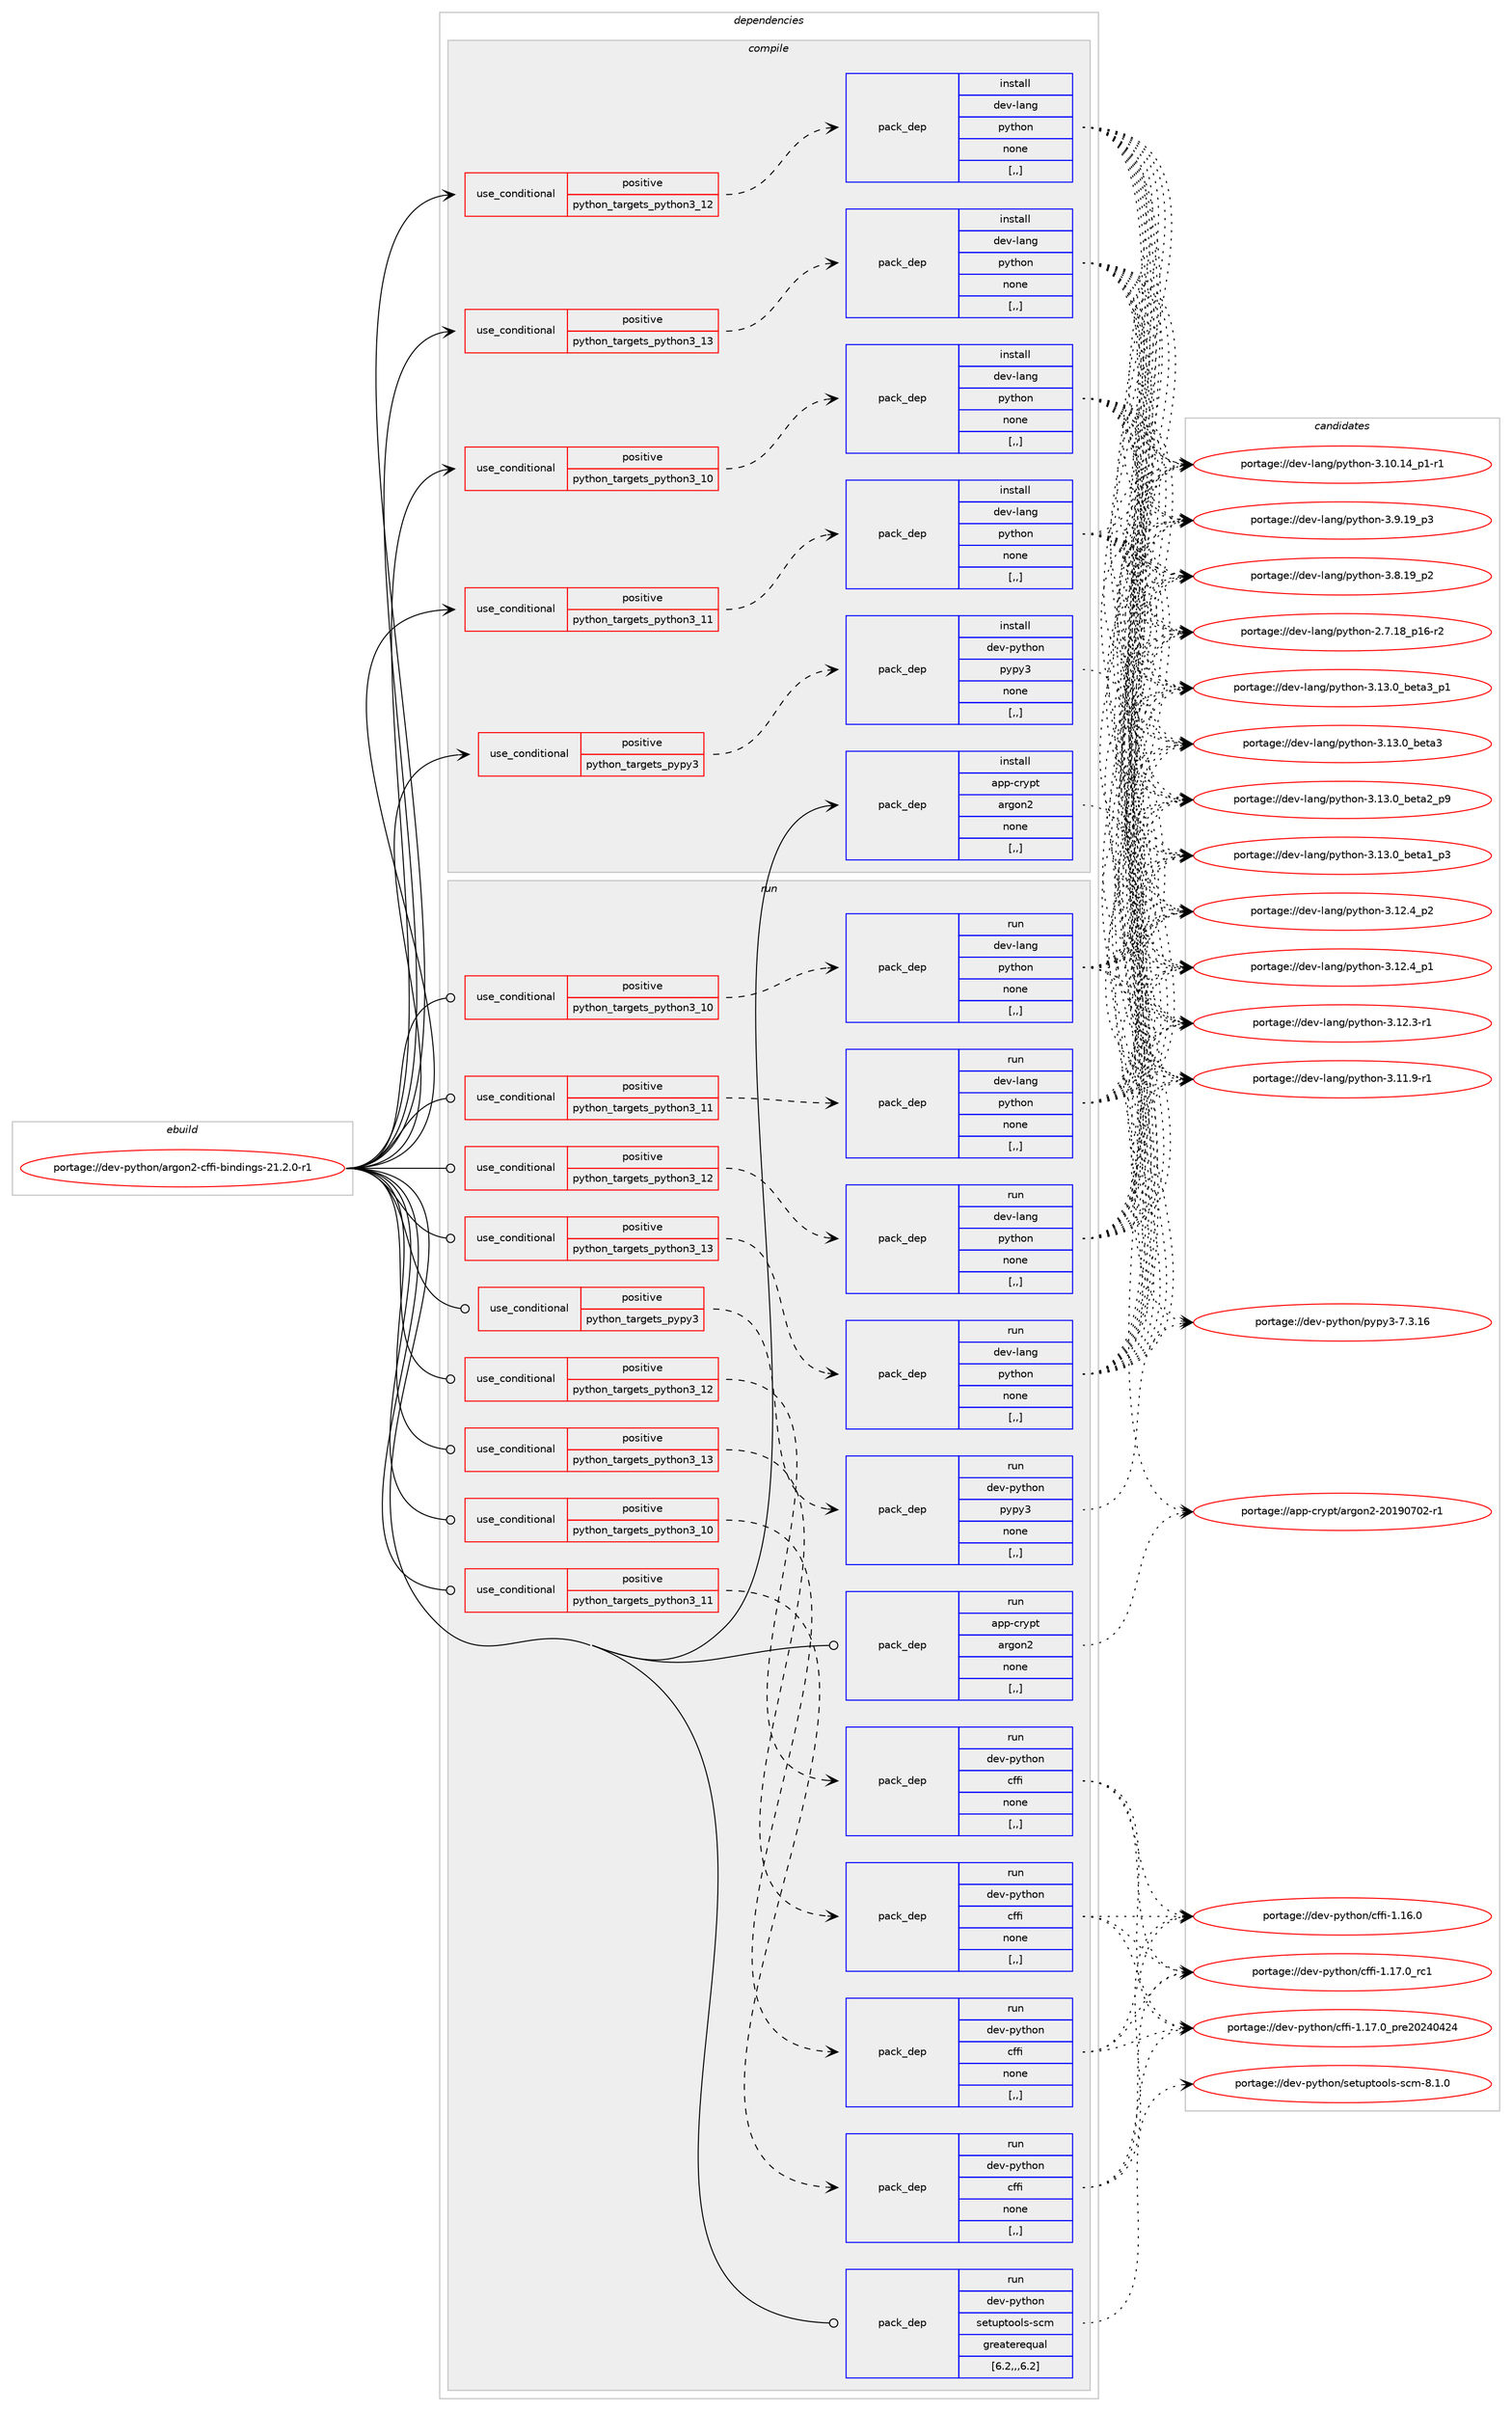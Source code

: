 digraph prolog {

# *************
# Graph options
# *************

newrank=true;
concentrate=true;
compound=true;
graph [rankdir=LR,fontname=Helvetica,fontsize=10,ranksep=1.5];#, ranksep=2.5, nodesep=0.2];
edge  [arrowhead=vee];
node  [fontname=Helvetica,fontsize=10];

# **********
# The ebuild
# **********

subgraph cluster_leftcol {
color=gray;
label=<<i>ebuild</i>>;
id [label="portage://dev-python/argon2-cffi-bindings-21.2.0-r1", color=red, width=4, href="../dev-python/argon2-cffi-bindings-21.2.0-r1.svg"];
}

# ****************
# The dependencies
# ****************

subgraph cluster_midcol {
color=gray;
label=<<i>dependencies</i>>;
subgraph cluster_compile {
fillcolor="#eeeeee";
style=filled;
label=<<i>compile</i>>;
subgraph cond30918 {
dependency141752 [label=<<TABLE BORDER="0" CELLBORDER="1" CELLSPACING="0" CELLPADDING="4"><TR><TD ROWSPAN="3" CELLPADDING="10">use_conditional</TD></TR><TR><TD>positive</TD></TR><TR><TD>python_targets_pypy3</TD></TR></TABLE>>, shape=none, color=red];
subgraph pack109591 {
dependency141753 [label=<<TABLE BORDER="0" CELLBORDER="1" CELLSPACING="0" CELLPADDING="4" WIDTH="220"><TR><TD ROWSPAN="6" CELLPADDING="30">pack_dep</TD></TR><TR><TD WIDTH="110">install</TD></TR><TR><TD>dev-python</TD></TR><TR><TD>pypy3</TD></TR><TR><TD>none</TD></TR><TR><TD>[,,]</TD></TR></TABLE>>, shape=none, color=blue];
}
dependency141752:e -> dependency141753:w [weight=20,style="dashed",arrowhead="vee"];
}
id:e -> dependency141752:w [weight=20,style="solid",arrowhead="vee"];
subgraph cond30919 {
dependency141754 [label=<<TABLE BORDER="0" CELLBORDER="1" CELLSPACING="0" CELLPADDING="4"><TR><TD ROWSPAN="3" CELLPADDING="10">use_conditional</TD></TR><TR><TD>positive</TD></TR><TR><TD>python_targets_python3_10</TD></TR></TABLE>>, shape=none, color=red];
subgraph pack109592 {
dependency141755 [label=<<TABLE BORDER="0" CELLBORDER="1" CELLSPACING="0" CELLPADDING="4" WIDTH="220"><TR><TD ROWSPAN="6" CELLPADDING="30">pack_dep</TD></TR><TR><TD WIDTH="110">install</TD></TR><TR><TD>dev-lang</TD></TR><TR><TD>python</TD></TR><TR><TD>none</TD></TR><TR><TD>[,,]</TD></TR></TABLE>>, shape=none, color=blue];
}
dependency141754:e -> dependency141755:w [weight=20,style="dashed",arrowhead="vee"];
}
id:e -> dependency141754:w [weight=20,style="solid",arrowhead="vee"];
subgraph cond30920 {
dependency141756 [label=<<TABLE BORDER="0" CELLBORDER="1" CELLSPACING="0" CELLPADDING="4"><TR><TD ROWSPAN="3" CELLPADDING="10">use_conditional</TD></TR><TR><TD>positive</TD></TR><TR><TD>python_targets_python3_11</TD></TR></TABLE>>, shape=none, color=red];
subgraph pack109593 {
dependency141757 [label=<<TABLE BORDER="0" CELLBORDER="1" CELLSPACING="0" CELLPADDING="4" WIDTH="220"><TR><TD ROWSPAN="6" CELLPADDING="30">pack_dep</TD></TR><TR><TD WIDTH="110">install</TD></TR><TR><TD>dev-lang</TD></TR><TR><TD>python</TD></TR><TR><TD>none</TD></TR><TR><TD>[,,]</TD></TR></TABLE>>, shape=none, color=blue];
}
dependency141756:e -> dependency141757:w [weight=20,style="dashed",arrowhead="vee"];
}
id:e -> dependency141756:w [weight=20,style="solid",arrowhead="vee"];
subgraph cond30921 {
dependency141758 [label=<<TABLE BORDER="0" CELLBORDER="1" CELLSPACING="0" CELLPADDING="4"><TR><TD ROWSPAN="3" CELLPADDING="10">use_conditional</TD></TR><TR><TD>positive</TD></TR><TR><TD>python_targets_python3_12</TD></TR></TABLE>>, shape=none, color=red];
subgraph pack109594 {
dependency141759 [label=<<TABLE BORDER="0" CELLBORDER="1" CELLSPACING="0" CELLPADDING="4" WIDTH="220"><TR><TD ROWSPAN="6" CELLPADDING="30">pack_dep</TD></TR><TR><TD WIDTH="110">install</TD></TR><TR><TD>dev-lang</TD></TR><TR><TD>python</TD></TR><TR><TD>none</TD></TR><TR><TD>[,,]</TD></TR></TABLE>>, shape=none, color=blue];
}
dependency141758:e -> dependency141759:w [weight=20,style="dashed",arrowhead="vee"];
}
id:e -> dependency141758:w [weight=20,style="solid",arrowhead="vee"];
subgraph cond30922 {
dependency141760 [label=<<TABLE BORDER="0" CELLBORDER="1" CELLSPACING="0" CELLPADDING="4"><TR><TD ROWSPAN="3" CELLPADDING="10">use_conditional</TD></TR><TR><TD>positive</TD></TR><TR><TD>python_targets_python3_13</TD></TR></TABLE>>, shape=none, color=red];
subgraph pack109595 {
dependency141761 [label=<<TABLE BORDER="0" CELLBORDER="1" CELLSPACING="0" CELLPADDING="4" WIDTH="220"><TR><TD ROWSPAN="6" CELLPADDING="30">pack_dep</TD></TR><TR><TD WIDTH="110">install</TD></TR><TR><TD>dev-lang</TD></TR><TR><TD>python</TD></TR><TR><TD>none</TD></TR><TR><TD>[,,]</TD></TR></TABLE>>, shape=none, color=blue];
}
dependency141760:e -> dependency141761:w [weight=20,style="dashed",arrowhead="vee"];
}
id:e -> dependency141760:w [weight=20,style="solid",arrowhead="vee"];
subgraph pack109596 {
dependency141762 [label=<<TABLE BORDER="0" CELLBORDER="1" CELLSPACING="0" CELLPADDING="4" WIDTH="220"><TR><TD ROWSPAN="6" CELLPADDING="30">pack_dep</TD></TR><TR><TD WIDTH="110">install</TD></TR><TR><TD>app-crypt</TD></TR><TR><TD>argon2</TD></TR><TR><TD>none</TD></TR><TR><TD>[,,]</TD></TR></TABLE>>, shape=none, color=blue];
}
id:e -> dependency141762:w [weight=20,style="solid",arrowhead="vee"];
}
subgraph cluster_compileandrun {
fillcolor="#eeeeee";
style=filled;
label=<<i>compile and run</i>>;
}
subgraph cluster_run {
fillcolor="#eeeeee";
style=filled;
label=<<i>run</i>>;
subgraph cond30923 {
dependency141763 [label=<<TABLE BORDER="0" CELLBORDER="1" CELLSPACING="0" CELLPADDING="4"><TR><TD ROWSPAN="3" CELLPADDING="10">use_conditional</TD></TR><TR><TD>positive</TD></TR><TR><TD>python_targets_pypy3</TD></TR></TABLE>>, shape=none, color=red];
subgraph pack109597 {
dependency141764 [label=<<TABLE BORDER="0" CELLBORDER="1" CELLSPACING="0" CELLPADDING="4" WIDTH="220"><TR><TD ROWSPAN="6" CELLPADDING="30">pack_dep</TD></TR><TR><TD WIDTH="110">run</TD></TR><TR><TD>dev-python</TD></TR><TR><TD>pypy3</TD></TR><TR><TD>none</TD></TR><TR><TD>[,,]</TD></TR></TABLE>>, shape=none, color=blue];
}
dependency141763:e -> dependency141764:w [weight=20,style="dashed",arrowhead="vee"];
}
id:e -> dependency141763:w [weight=20,style="solid",arrowhead="odot"];
subgraph cond30924 {
dependency141765 [label=<<TABLE BORDER="0" CELLBORDER="1" CELLSPACING="0" CELLPADDING="4"><TR><TD ROWSPAN="3" CELLPADDING="10">use_conditional</TD></TR><TR><TD>positive</TD></TR><TR><TD>python_targets_python3_10</TD></TR></TABLE>>, shape=none, color=red];
subgraph pack109598 {
dependency141766 [label=<<TABLE BORDER="0" CELLBORDER="1" CELLSPACING="0" CELLPADDING="4" WIDTH="220"><TR><TD ROWSPAN="6" CELLPADDING="30">pack_dep</TD></TR><TR><TD WIDTH="110">run</TD></TR><TR><TD>dev-lang</TD></TR><TR><TD>python</TD></TR><TR><TD>none</TD></TR><TR><TD>[,,]</TD></TR></TABLE>>, shape=none, color=blue];
}
dependency141765:e -> dependency141766:w [weight=20,style="dashed",arrowhead="vee"];
}
id:e -> dependency141765:w [weight=20,style="solid",arrowhead="odot"];
subgraph cond30925 {
dependency141767 [label=<<TABLE BORDER="0" CELLBORDER="1" CELLSPACING="0" CELLPADDING="4"><TR><TD ROWSPAN="3" CELLPADDING="10">use_conditional</TD></TR><TR><TD>positive</TD></TR><TR><TD>python_targets_python3_10</TD></TR></TABLE>>, shape=none, color=red];
subgraph pack109599 {
dependency141768 [label=<<TABLE BORDER="0" CELLBORDER="1" CELLSPACING="0" CELLPADDING="4" WIDTH="220"><TR><TD ROWSPAN="6" CELLPADDING="30">pack_dep</TD></TR><TR><TD WIDTH="110">run</TD></TR><TR><TD>dev-python</TD></TR><TR><TD>cffi</TD></TR><TR><TD>none</TD></TR><TR><TD>[,,]</TD></TR></TABLE>>, shape=none, color=blue];
}
dependency141767:e -> dependency141768:w [weight=20,style="dashed",arrowhead="vee"];
}
id:e -> dependency141767:w [weight=20,style="solid",arrowhead="odot"];
subgraph cond30926 {
dependency141769 [label=<<TABLE BORDER="0" CELLBORDER="1" CELLSPACING="0" CELLPADDING="4"><TR><TD ROWSPAN="3" CELLPADDING="10">use_conditional</TD></TR><TR><TD>positive</TD></TR><TR><TD>python_targets_python3_11</TD></TR></TABLE>>, shape=none, color=red];
subgraph pack109600 {
dependency141770 [label=<<TABLE BORDER="0" CELLBORDER="1" CELLSPACING="0" CELLPADDING="4" WIDTH="220"><TR><TD ROWSPAN="6" CELLPADDING="30">pack_dep</TD></TR><TR><TD WIDTH="110">run</TD></TR><TR><TD>dev-lang</TD></TR><TR><TD>python</TD></TR><TR><TD>none</TD></TR><TR><TD>[,,]</TD></TR></TABLE>>, shape=none, color=blue];
}
dependency141769:e -> dependency141770:w [weight=20,style="dashed",arrowhead="vee"];
}
id:e -> dependency141769:w [weight=20,style="solid",arrowhead="odot"];
subgraph cond30927 {
dependency141771 [label=<<TABLE BORDER="0" CELLBORDER="1" CELLSPACING="0" CELLPADDING="4"><TR><TD ROWSPAN="3" CELLPADDING="10">use_conditional</TD></TR><TR><TD>positive</TD></TR><TR><TD>python_targets_python3_11</TD></TR></TABLE>>, shape=none, color=red];
subgraph pack109601 {
dependency141772 [label=<<TABLE BORDER="0" CELLBORDER="1" CELLSPACING="0" CELLPADDING="4" WIDTH="220"><TR><TD ROWSPAN="6" CELLPADDING="30">pack_dep</TD></TR><TR><TD WIDTH="110">run</TD></TR><TR><TD>dev-python</TD></TR><TR><TD>cffi</TD></TR><TR><TD>none</TD></TR><TR><TD>[,,]</TD></TR></TABLE>>, shape=none, color=blue];
}
dependency141771:e -> dependency141772:w [weight=20,style="dashed",arrowhead="vee"];
}
id:e -> dependency141771:w [weight=20,style="solid",arrowhead="odot"];
subgraph cond30928 {
dependency141773 [label=<<TABLE BORDER="0" CELLBORDER="1" CELLSPACING="0" CELLPADDING="4"><TR><TD ROWSPAN="3" CELLPADDING="10">use_conditional</TD></TR><TR><TD>positive</TD></TR><TR><TD>python_targets_python3_12</TD></TR></TABLE>>, shape=none, color=red];
subgraph pack109602 {
dependency141774 [label=<<TABLE BORDER="0" CELLBORDER="1" CELLSPACING="0" CELLPADDING="4" WIDTH="220"><TR><TD ROWSPAN="6" CELLPADDING="30">pack_dep</TD></TR><TR><TD WIDTH="110">run</TD></TR><TR><TD>dev-lang</TD></TR><TR><TD>python</TD></TR><TR><TD>none</TD></TR><TR><TD>[,,]</TD></TR></TABLE>>, shape=none, color=blue];
}
dependency141773:e -> dependency141774:w [weight=20,style="dashed",arrowhead="vee"];
}
id:e -> dependency141773:w [weight=20,style="solid",arrowhead="odot"];
subgraph cond30929 {
dependency141775 [label=<<TABLE BORDER="0" CELLBORDER="1" CELLSPACING="0" CELLPADDING="4"><TR><TD ROWSPAN="3" CELLPADDING="10">use_conditional</TD></TR><TR><TD>positive</TD></TR><TR><TD>python_targets_python3_12</TD></TR></TABLE>>, shape=none, color=red];
subgraph pack109603 {
dependency141776 [label=<<TABLE BORDER="0" CELLBORDER="1" CELLSPACING="0" CELLPADDING="4" WIDTH="220"><TR><TD ROWSPAN="6" CELLPADDING="30">pack_dep</TD></TR><TR><TD WIDTH="110">run</TD></TR><TR><TD>dev-python</TD></TR><TR><TD>cffi</TD></TR><TR><TD>none</TD></TR><TR><TD>[,,]</TD></TR></TABLE>>, shape=none, color=blue];
}
dependency141775:e -> dependency141776:w [weight=20,style="dashed",arrowhead="vee"];
}
id:e -> dependency141775:w [weight=20,style="solid",arrowhead="odot"];
subgraph cond30930 {
dependency141777 [label=<<TABLE BORDER="0" CELLBORDER="1" CELLSPACING="0" CELLPADDING="4"><TR><TD ROWSPAN="3" CELLPADDING="10">use_conditional</TD></TR><TR><TD>positive</TD></TR><TR><TD>python_targets_python3_13</TD></TR></TABLE>>, shape=none, color=red];
subgraph pack109604 {
dependency141778 [label=<<TABLE BORDER="0" CELLBORDER="1" CELLSPACING="0" CELLPADDING="4" WIDTH="220"><TR><TD ROWSPAN="6" CELLPADDING="30">pack_dep</TD></TR><TR><TD WIDTH="110">run</TD></TR><TR><TD>dev-lang</TD></TR><TR><TD>python</TD></TR><TR><TD>none</TD></TR><TR><TD>[,,]</TD></TR></TABLE>>, shape=none, color=blue];
}
dependency141777:e -> dependency141778:w [weight=20,style="dashed",arrowhead="vee"];
}
id:e -> dependency141777:w [weight=20,style="solid",arrowhead="odot"];
subgraph cond30931 {
dependency141779 [label=<<TABLE BORDER="0" CELLBORDER="1" CELLSPACING="0" CELLPADDING="4"><TR><TD ROWSPAN="3" CELLPADDING="10">use_conditional</TD></TR><TR><TD>positive</TD></TR><TR><TD>python_targets_python3_13</TD></TR></TABLE>>, shape=none, color=red];
subgraph pack109605 {
dependency141780 [label=<<TABLE BORDER="0" CELLBORDER="1" CELLSPACING="0" CELLPADDING="4" WIDTH="220"><TR><TD ROWSPAN="6" CELLPADDING="30">pack_dep</TD></TR><TR><TD WIDTH="110">run</TD></TR><TR><TD>dev-python</TD></TR><TR><TD>cffi</TD></TR><TR><TD>none</TD></TR><TR><TD>[,,]</TD></TR></TABLE>>, shape=none, color=blue];
}
dependency141779:e -> dependency141780:w [weight=20,style="dashed",arrowhead="vee"];
}
id:e -> dependency141779:w [weight=20,style="solid",arrowhead="odot"];
subgraph pack109606 {
dependency141781 [label=<<TABLE BORDER="0" CELLBORDER="1" CELLSPACING="0" CELLPADDING="4" WIDTH="220"><TR><TD ROWSPAN="6" CELLPADDING="30">pack_dep</TD></TR><TR><TD WIDTH="110">run</TD></TR><TR><TD>app-crypt</TD></TR><TR><TD>argon2</TD></TR><TR><TD>none</TD></TR><TR><TD>[,,]</TD></TR></TABLE>>, shape=none, color=blue];
}
id:e -> dependency141781:w [weight=20,style="solid",arrowhead="odot"];
subgraph pack109607 {
dependency141782 [label=<<TABLE BORDER="0" CELLBORDER="1" CELLSPACING="0" CELLPADDING="4" WIDTH="220"><TR><TD ROWSPAN="6" CELLPADDING="30">pack_dep</TD></TR><TR><TD WIDTH="110">run</TD></TR><TR><TD>dev-python</TD></TR><TR><TD>setuptools-scm</TD></TR><TR><TD>greaterequal</TD></TR><TR><TD>[6.2,,,6.2]</TD></TR></TABLE>>, shape=none, color=blue];
}
id:e -> dependency141782:w [weight=20,style="solid",arrowhead="odot"];
}
}

# **************
# The candidates
# **************

subgraph cluster_choices {
rank=same;
color=gray;
label=<<i>candidates</i>>;

subgraph choice109591 {
color=black;
nodesep=1;
choice10010111845112121116104111110471121211121215145554651464954 [label="portage://dev-python/pypy3-7.3.16", color=red, width=4,href="../dev-python/pypy3-7.3.16.svg"];
dependency141753:e -> choice10010111845112121116104111110471121211121215145554651464954:w [style=dotted,weight="100"];
}
subgraph choice109592 {
color=black;
nodesep=1;
choice10010111845108971101034711212111610411111045514649514648959810111697519511249 [label="portage://dev-lang/python-3.13.0_beta3_p1", color=red, width=4,href="../dev-lang/python-3.13.0_beta3_p1.svg"];
choice1001011184510897110103471121211161041111104551464951464895981011169751 [label="portage://dev-lang/python-3.13.0_beta3", color=red, width=4,href="../dev-lang/python-3.13.0_beta3.svg"];
choice10010111845108971101034711212111610411111045514649514648959810111697509511257 [label="portage://dev-lang/python-3.13.0_beta2_p9", color=red, width=4,href="../dev-lang/python-3.13.0_beta2_p9.svg"];
choice10010111845108971101034711212111610411111045514649514648959810111697499511251 [label="portage://dev-lang/python-3.13.0_beta1_p3", color=red, width=4,href="../dev-lang/python-3.13.0_beta1_p3.svg"];
choice100101118451089711010347112121116104111110455146495046529511250 [label="portage://dev-lang/python-3.12.4_p2", color=red, width=4,href="../dev-lang/python-3.12.4_p2.svg"];
choice100101118451089711010347112121116104111110455146495046529511249 [label="portage://dev-lang/python-3.12.4_p1", color=red, width=4,href="../dev-lang/python-3.12.4_p1.svg"];
choice100101118451089711010347112121116104111110455146495046514511449 [label="portage://dev-lang/python-3.12.3-r1", color=red, width=4,href="../dev-lang/python-3.12.3-r1.svg"];
choice100101118451089711010347112121116104111110455146494946574511449 [label="portage://dev-lang/python-3.11.9-r1", color=red, width=4,href="../dev-lang/python-3.11.9-r1.svg"];
choice100101118451089711010347112121116104111110455146494846495295112494511449 [label="portage://dev-lang/python-3.10.14_p1-r1", color=red, width=4,href="../dev-lang/python-3.10.14_p1-r1.svg"];
choice100101118451089711010347112121116104111110455146574649579511251 [label="portage://dev-lang/python-3.9.19_p3", color=red, width=4,href="../dev-lang/python-3.9.19_p3.svg"];
choice100101118451089711010347112121116104111110455146564649579511250 [label="portage://dev-lang/python-3.8.19_p2", color=red, width=4,href="../dev-lang/python-3.8.19_p2.svg"];
choice100101118451089711010347112121116104111110455046554649569511249544511450 [label="portage://dev-lang/python-2.7.18_p16-r2", color=red, width=4,href="../dev-lang/python-2.7.18_p16-r2.svg"];
dependency141755:e -> choice10010111845108971101034711212111610411111045514649514648959810111697519511249:w [style=dotted,weight="100"];
dependency141755:e -> choice1001011184510897110103471121211161041111104551464951464895981011169751:w [style=dotted,weight="100"];
dependency141755:e -> choice10010111845108971101034711212111610411111045514649514648959810111697509511257:w [style=dotted,weight="100"];
dependency141755:e -> choice10010111845108971101034711212111610411111045514649514648959810111697499511251:w [style=dotted,weight="100"];
dependency141755:e -> choice100101118451089711010347112121116104111110455146495046529511250:w [style=dotted,weight="100"];
dependency141755:e -> choice100101118451089711010347112121116104111110455146495046529511249:w [style=dotted,weight="100"];
dependency141755:e -> choice100101118451089711010347112121116104111110455146495046514511449:w [style=dotted,weight="100"];
dependency141755:e -> choice100101118451089711010347112121116104111110455146494946574511449:w [style=dotted,weight="100"];
dependency141755:e -> choice100101118451089711010347112121116104111110455146494846495295112494511449:w [style=dotted,weight="100"];
dependency141755:e -> choice100101118451089711010347112121116104111110455146574649579511251:w [style=dotted,weight="100"];
dependency141755:e -> choice100101118451089711010347112121116104111110455146564649579511250:w [style=dotted,weight="100"];
dependency141755:e -> choice100101118451089711010347112121116104111110455046554649569511249544511450:w [style=dotted,weight="100"];
}
subgraph choice109593 {
color=black;
nodesep=1;
choice10010111845108971101034711212111610411111045514649514648959810111697519511249 [label="portage://dev-lang/python-3.13.0_beta3_p1", color=red, width=4,href="../dev-lang/python-3.13.0_beta3_p1.svg"];
choice1001011184510897110103471121211161041111104551464951464895981011169751 [label="portage://dev-lang/python-3.13.0_beta3", color=red, width=4,href="../dev-lang/python-3.13.0_beta3.svg"];
choice10010111845108971101034711212111610411111045514649514648959810111697509511257 [label="portage://dev-lang/python-3.13.0_beta2_p9", color=red, width=4,href="../dev-lang/python-3.13.0_beta2_p9.svg"];
choice10010111845108971101034711212111610411111045514649514648959810111697499511251 [label="portage://dev-lang/python-3.13.0_beta1_p3", color=red, width=4,href="../dev-lang/python-3.13.0_beta1_p3.svg"];
choice100101118451089711010347112121116104111110455146495046529511250 [label="portage://dev-lang/python-3.12.4_p2", color=red, width=4,href="../dev-lang/python-3.12.4_p2.svg"];
choice100101118451089711010347112121116104111110455146495046529511249 [label="portage://dev-lang/python-3.12.4_p1", color=red, width=4,href="../dev-lang/python-3.12.4_p1.svg"];
choice100101118451089711010347112121116104111110455146495046514511449 [label="portage://dev-lang/python-3.12.3-r1", color=red, width=4,href="../dev-lang/python-3.12.3-r1.svg"];
choice100101118451089711010347112121116104111110455146494946574511449 [label="portage://dev-lang/python-3.11.9-r1", color=red, width=4,href="../dev-lang/python-3.11.9-r1.svg"];
choice100101118451089711010347112121116104111110455146494846495295112494511449 [label="portage://dev-lang/python-3.10.14_p1-r1", color=red, width=4,href="../dev-lang/python-3.10.14_p1-r1.svg"];
choice100101118451089711010347112121116104111110455146574649579511251 [label="portage://dev-lang/python-3.9.19_p3", color=red, width=4,href="../dev-lang/python-3.9.19_p3.svg"];
choice100101118451089711010347112121116104111110455146564649579511250 [label="portage://dev-lang/python-3.8.19_p2", color=red, width=4,href="../dev-lang/python-3.8.19_p2.svg"];
choice100101118451089711010347112121116104111110455046554649569511249544511450 [label="portage://dev-lang/python-2.7.18_p16-r2", color=red, width=4,href="../dev-lang/python-2.7.18_p16-r2.svg"];
dependency141757:e -> choice10010111845108971101034711212111610411111045514649514648959810111697519511249:w [style=dotted,weight="100"];
dependency141757:e -> choice1001011184510897110103471121211161041111104551464951464895981011169751:w [style=dotted,weight="100"];
dependency141757:e -> choice10010111845108971101034711212111610411111045514649514648959810111697509511257:w [style=dotted,weight="100"];
dependency141757:e -> choice10010111845108971101034711212111610411111045514649514648959810111697499511251:w [style=dotted,weight="100"];
dependency141757:e -> choice100101118451089711010347112121116104111110455146495046529511250:w [style=dotted,weight="100"];
dependency141757:e -> choice100101118451089711010347112121116104111110455146495046529511249:w [style=dotted,weight="100"];
dependency141757:e -> choice100101118451089711010347112121116104111110455146495046514511449:w [style=dotted,weight="100"];
dependency141757:e -> choice100101118451089711010347112121116104111110455146494946574511449:w [style=dotted,weight="100"];
dependency141757:e -> choice100101118451089711010347112121116104111110455146494846495295112494511449:w [style=dotted,weight="100"];
dependency141757:e -> choice100101118451089711010347112121116104111110455146574649579511251:w [style=dotted,weight="100"];
dependency141757:e -> choice100101118451089711010347112121116104111110455146564649579511250:w [style=dotted,weight="100"];
dependency141757:e -> choice100101118451089711010347112121116104111110455046554649569511249544511450:w [style=dotted,weight="100"];
}
subgraph choice109594 {
color=black;
nodesep=1;
choice10010111845108971101034711212111610411111045514649514648959810111697519511249 [label="portage://dev-lang/python-3.13.0_beta3_p1", color=red, width=4,href="../dev-lang/python-3.13.0_beta3_p1.svg"];
choice1001011184510897110103471121211161041111104551464951464895981011169751 [label="portage://dev-lang/python-3.13.0_beta3", color=red, width=4,href="../dev-lang/python-3.13.0_beta3.svg"];
choice10010111845108971101034711212111610411111045514649514648959810111697509511257 [label="portage://dev-lang/python-3.13.0_beta2_p9", color=red, width=4,href="../dev-lang/python-3.13.0_beta2_p9.svg"];
choice10010111845108971101034711212111610411111045514649514648959810111697499511251 [label="portage://dev-lang/python-3.13.0_beta1_p3", color=red, width=4,href="../dev-lang/python-3.13.0_beta1_p3.svg"];
choice100101118451089711010347112121116104111110455146495046529511250 [label="portage://dev-lang/python-3.12.4_p2", color=red, width=4,href="../dev-lang/python-3.12.4_p2.svg"];
choice100101118451089711010347112121116104111110455146495046529511249 [label="portage://dev-lang/python-3.12.4_p1", color=red, width=4,href="../dev-lang/python-3.12.4_p1.svg"];
choice100101118451089711010347112121116104111110455146495046514511449 [label="portage://dev-lang/python-3.12.3-r1", color=red, width=4,href="../dev-lang/python-3.12.3-r1.svg"];
choice100101118451089711010347112121116104111110455146494946574511449 [label="portage://dev-lang/python-3.11.9-r1", color=red, width=4,href="../dev-lang/python-3.11.9-r1.svg"];
choice100101118451089711010347112121116104111110455146494846495295112494511449 [label="portage://dev-lang/python-3.10.14_p1-r1", color=red, width=4,href="../dev-lang/python-3.10.14_p1-r1.svg"];
choice100101118451089711010347112121116104111110455146574649579511251 [label="portage://dev-lang/python-3.9.19_p3", color=red, width=4,href="../dev-lang/python-3.9.19_p3.svg"];
choice100101118451089711010347112121116104111110455146564649579511250 [label="portage://dev-lang/python-3.8.19_p2", color=red, width=4,href="../dev-lang/python-3.8.19_p2.svg"];
choice100101118451089711010347112121116104111110455046554649569511249544511450 [label="portage://dev-lang/python-2.7.18_p16-r2", color=red, width=4,href="../dev-lang/python-2.7.18_p16-r2.svg"];
dependency141759:e -> choice10010111845108971101034711212111610411111045514649514648959810111697519511249:w [style=dotted,weight="100"];
dependency141759:e -> choice1001011184510897110103471121211161041111104551464951464895981011169751:w [style=dotted,weight="100"];
dependency141759:e -> choice10010111845108971101034711212111610411111045514649514648959810111697509511257:w [style=dotted,weight="100"];
dependency141759:e -> choice10010111845108971101034711212111610411111045514649514648959810111697499511251:w [style=dotted,weight="100"];
dependency141759:e -> choice100101118451089711010347112121116104111110455146495046529511250:w [style=dotted,weight="100"];
dependency141759:e -> choice100101118451089711010347112121116104111110455146495046529511249:w [style=dotted,weight="100"];
dependency141759:e -> choice100101118451089711010347112121116104111110455146495046514511449:w [style=dotted,weight="100"];
dependency141759:e -> choice100101118451089711010347112121116104111110455146494946574511449:w [style=dotted,weight="100"];
dependency141759:e -> choice100101118451089711010347112121116104111110455146494846495295112494511449:w [style=dotted,weight="100"];
dependency141759:e -> choice100101118451089711010347112121116104111110455146574649579511251:w [style=dotted,weight="100"];
dependency141759:e -> choice100101118451089711010347112121116104111110455146564649579511250:w [style=dotted,weight="100"];
dependency141759:e -> choice100101118451089711010347112121116104111110455046554649569511249544511450:w [style=dotted,weight="100"];
}
subgraph choice109595 {
color=black;
nodesep=1;
choice10010111845108971101034711212111610411111045514649514648959810111697519511249 [label="portage://dev-lang/python-3.13.0_beta3_p1", color=red, width=4,href="../dev-lang/python-3.13.0_beta3_p1.svg"];
choice1001011184510897110103471121211161041111104551464951464895981011169751 [label="portage://dev-lang/python-3.13.0_beta3", color=red, width=4,href="../dev-lang/python-3.13.0_beta3.svg"];
choice10010111845108971101034711212111610411111045514649514648959810111697509511257 [label="portage://dev-lang/python-3.13.0_beta2_p9", color=red, width=4,href="../dev-lang/python-3.13.0_beta2_p9.svg"];
choice10010111845108971101034711212111610411111045514649514648959810111697499511251 [label="portage://dev-lang/python-3.13.0_beta1_p3", color=red, width=4,href="../dev-lang/python-3.13.0_beta1_p3.svg"];
choice100101118451089711010347112121116104111110455146495046529511250 [label="portage://dev-lang/python-3.12.4_p2", color=red, width=4,href="../dev-lang/python-3.12.4_p2.svg"];
choice100101118451089711010347112121116104111110455146495046529511249 [label="portage://dev-lang/python-3.12.4_p1", color=red, width=4,href="../dev-lang/python-3.12.4_p1.svg"];
choice100101118451089711010347112121116104111110455146495046514511449 [label="portage://dev-lang/python-3.12.3-r1", color=red, width=4,href="../dev-lang/python-3.12.3-r1.svg"];
choice100101118451089711010347112121116104111110455146494946574511449 [label="portage://dev-lang/python-3.11.9-r1", color=red, width=4,href="../dev-lang/python-3.11.9-r1.svg"];
choice100101118451089711010347112121116104111110455146494846495295112494511449 [label="portage://dev-lang/python-3.10.14_p1-r1", color=red, width=4,href="../dev-lang/python-3.10.14_p1-r1.svg"];
choice100101118451089711010347112121116104111110455146574649579511251 [label="portage://dev-lang/python-3.9.19_p3", color=red, width=4,href="../dev-lang/python-3.9.19_p3.svg"];
choice100101118451089711010347112121116104111110455146564649579511250 [label="portage://dev-lang/python-3.8.19_p2", color=red, width=4,href="../dev-lang/python-3.8.19_p2.svg"];
choice100101118451089711010347112121116104111110455046554649569511249544511450 [label="portage://dev-lang/python-2.7.18_p16-r2", color=red, width=4,href="../dev-lang/python-2.7.18_p16-r2.svg"];
dependency141761:e -> choice10010111845108971101034711212111610411111045514649514648959810111697519511249:w [style=dotted,weight="100"];
dependency141761:e -> choice1001011184510897110103471121211161041111104551464951464895981011169751:w [style=dotted,weight="100"];
dependency141761:e -> choice10010111845108971101034711212111610411111045514649514648959810111697509511257:w [style=dotted,weight="100"];
dependency141761:e -> choice10010111845108971101034711212111610411111045514649514648959810111697499511251:w [style=dotted,weight="100"];
dependency141761:e -> choice100101118451089711010347112121116104111110455146495046529511250:w [style=dotted,weight="100"];
dependency141761:e -> choice100101118451089711010347112121116104111110455146495046529511249:w [style=dotted,weight="100"];
dependency141761:e -> choice100101118451089711010347112121116104111110455146495046514511449:w [style=dotted,weight="100"];
dependency141761:e -> choice100101118451089711010347112121116104111110455146494946574511449:w [style=dotted,weight="100"];
dependency141761:e -> choice100101118451089711010347112121116104111110455146494846495295112494511449:w [style=dotted,weight="100"];
dependency141761:e -> choice100101118451089711010347112121116104111110455146574649579511251:w [style=dotted,weight="100"];
dependency141761:e -> choice100101118451089711010347112121116104111110455146564649579511250:w [style=dotted,weight="100"];
dependency141761:e -> choice100101118451089711010347112121116104111110455046554649569511249544511450:w [style=dotted,weight="100"];
}
subgraph choice109596 {
color=black;
nodesep=1;
choice9711211245991141211121164797114103111110504550484957485548504511449 [label="portage://app-crypt/argon2-20190702-r1", color=red, width=4,href="../app-crypt/argon2-20190702-r1.svg"];
dependency141762:e -> choice9711211245991141211121164797114103111110504550484957485548504511449:w [style=dotted,weight="100"];
}
subgraph choice109597 {
color=black;
nodesep=1;
choice10010111845112121116104111110471121211121215145554651464954 [label="portage://dev-python/pypy3-7.3.16", color=red, width=4,href="../dev-python/pypy3-7.3.16.svg"];
dependency141764:e -> choice10010111845112121116104111110471121211121215145554651464954:w [style=dotted,weight="100"];
}
subgraph choice109598 {
color=black;
nodesep=1;
choice10010111845108971101034711212111610411111045514649514648959810111697519511249 [label="portage://dev-lang/python-3.13.0_beta3_p1", color=red, width=4,href="../dev-lang/python-3.13.0_beta3_p1.svg"];
choice1001011184510897110103471121211161041111104551464951464895981011169751 [label="portage://dev-lang/python-3.13.0_beta3", color=red, width=4,href="../dev-lang/python-3.13.0_beta3.svg"];
choice10010111845108971101034711212111610411111045514649514648959810111697509511257 [label="portage://dev-lang/python-3.13.0_beta2_p9", color=red, width=4,href="../dev-lang/python-3.13.0_beta2_p9.svg"];
choice10010111845108971101034711212111610411111045514649514648959810111697499511251 [label="portage://dev-lang/python-3.13.0_beta1_p3", color=red, width=4,href="../dev-lang/python-3.13.0_beta1_p3.svg"];
choice100101118451089711010347112121116104111110455146495046529511250 [label="portage://dev-lang/python-3.12.4_p2", color=red, width=4,href="../dev-lang/python-3.12.4_p2.svg"];
choice100101118451089711010347112121116104111110455146495046529511249 [label="portage://dev-lang/python-3.12.4_p1", color=red, width=4,href="../dev-lang/python-3.12.4_p1.svg"];
choice100101118451089711010347112121116104111110455146495046514511449 [label="portage://dev-lang/python-3.12.3-r1", color=red, width=4,href="../dev-lang/python-3.12.3-r1.svg"];
choice100101118451089711010347112121116104111110455146494946574511449 [label="portage://dev-lang/python-3.11.9-r1", color=red, width=4,href="../dev-lang/python-3.11.9-r1.svg"];
choice100101118451089711010347112121116104111110455146494846495295112494511449 [label="portage://dev-lang/python-3.10.14_p1-r1", color=red, width=4,href="../dev-lang/python-3.10.14_p1-r1.svg"];
choice100101118451089711010347112121116104111110455146574649579511251 [label="portage://dev-lang/python-3.9.19_p3", color=red, width=4,href="../dev-lang/python-3.9.19_p3.svg"];
choice100101118451089711010347112121116104111110455146564649579511250 [label="portage://dev-lang/python-3.8.19_p2", color=red, width=4,href="../dev-lang/python-3.8.19_p2.svg"];
choice100101118451089711010347112121116104111110455046554649569511249544511450 [label="portage://dev-lang/python-2.7.18_p16-r2", color=red, width=4,href="../dev-lang/python-2.7.18_p16-r2.svg"];
dependency141766:e -> choice10010111845108971101034711212111610411111045514649514648959810111697519511249:w [style=dotted,weight="100"];
dependency141766:e -> choice1001011184510897110103471121211161041111104551464951464895981011169751:w [style=dotted,weight="100"];
dependency141766:e -> choice10010111845108971101034711212111610411111045514649514648959810111697509511257:w [style=dotted,weight="100"];
dependency141766:e -> choice10010111845108971101034711212111610411111045514649514648959810111697499511251:w [style=dotted,weight="100"];
dependency141766:e -> choice100101118451089711010347112121116104111110455146495046529511250:w [style=dotted,weight="100"];
dependency141766:e -> choice100101118451089711010347112121116104111110455146495046529511249:w [style=dotted,weight="100"];
dependency141766:e -> choice100101118451089711010347112121116104111110455146495046514511449:w [style=dotted,weight="100"];
dependency141766:e -> choice100101118451089711010347112121116104111110455146494946574511449:w [style=dotted,weight="100"];
dependency141766:e -> choice100101118451089711010347112121116104111110455146494846495295112494511449:w [style=dotted,weight="100"];
dependency141766:e -> choice100101118451089711010347112121116104111110455146574649579511251:w [style=dotted,weight="100"];
dependency141766:e -> choice100101118451089711010347112121116104111110455146564649579511250:w [style=dotted,weight="100"];
dependency141766:e -> choice100101118451089711010347112121116104111110455046554649569511249544511450:w [style=dotted,weight="100"];
}
subgraph choice109599 {
color=black;
nodesep=1;
choice10010111845112121116104111110479910210210545494649554648951149949 [label="portage://dev-python/cffi-1.17.0_rc1", color=red, width=4,href="../dev-python/cffi-1.17.0_rc1.svg"];
choice10010111845112121116104111110479910210210545494649554648951121141015048505248525052 [label="portage://dev-python/cffi-1.17.0_pre20240424", color=red, width=4,href="../dev-python/cffi-1.17.0_pre20240424.svg"];
choice10010111845112121116104111110479910210210545494649544648 [label="portage://dev-python/cffi-1.16.0", color=red, width=4,href="../dev-python/cffi-1.16.0.svg"];
dependency141768:e -> choice10010111845112121116104111110479910210210545494649554648951149949:w [style=dotted,weight="100"];
dependency141768:e -> choice10010111845112121116104111110479910210210545494649554648951121141015048505248525052:w [style=dotted,weight="100"];
dependency141768:e -> choice10010111845112121116104111110479910210210545494649544648:w [style=dotted,weight="100"];
}
subgraph choice109600 {
color=black;
nodesep=1;
choice10010111845108971101034711212111610411111045514649514648959810111697519511249 [label="portage://dev-lang/python-3.13.0_beta3_p1", color=red, width=4,href="../dev-lang/python-3.13.0_beta3_p1.svg"];
choice1001011184510897110103471121211161041111104551464951464895981011169751 [label="portage://dev-lang/python-3.13.0_beta3", color=red, width=4,href="../dev-lang/python-3.13.0_beta3.svg"];
choice10010111845108971101034711212111610411111045514649514648959810111697509511257 [label="portage://dev-lang/python-3.13.0_beta2_p9", color=red, width=4,href="../dev-lang/python-3.13.0_beta2_p9.svg"];
choice10010111845108971101034711212111610411111045514649514648959810111697499511251 [label="portage://dev-lang/python-3.13.0_beta1_p3", color=red, width=4,href="../dev-lang/python-3.13.0_beta1_p3.svg"];
choice100101118451089711010347112121116104111110455146495046529511250 [label="portage://dev-lang/python-3.12.4_p2", color=red, width=4,href="../dev-lang/python-3.12.4_p2.svg"];
choice100101118451089711010347112121116104111110455146495046529511249 [label="portage://dev-lang/python-3.12.4_p1", color=red, width=4,href="../dev-lang/python-3.12.4_p1.svg"];
choice100101118451089711010347112121116104111110455146495046514511449 [label="portage://dev-lang/python-3.12.3-r1", color=red, width=4,href="../dev-lang/python-3.12.3-r1.svg"];
choice100101118451089711010347112121116104111110455146494946574511449 [label="portage://dev-lang/python-3.11.9-r1", color=red, width=4,href="../dev-lang/python-3.11.9-r1.svg"];
choice100101118451089711010347112121116104111110455146494846495295112494511449 [label="portage://dev-lang/python-3.10.14_p1-r1", color=red, width=4,href="../dev-lang/python-3.10.14_p1-r1.svg"];
choice100101118451089711010347112121116104111110455146574649579511251 [label="portage://dev-lang/python-3.9.19_p3", color=red, width=4,href="../dev-lang/python-3.9.19_p3.svg"];
choice100101118451089711010347112121116104111110455146564649579511250 [label="portage://dev-lang/python-3.8.19_p2", color=red, width=4,href="../dev-lang/python-3.8.19_p2.svg"];
choice100101118451089711010347112121116104111110455046554649569511249544511450 [label="portage://dev-lang/python-2.7.18_p16-r2", color=red, width=4,href="../dev-lang/python-2.7.18_p16-r2.svg"];
dependency141770:e -> choice10010111845108971101034711212111610411111045514649514648959810111697519511249:w [style=dotted,weight="100"];
dependency141770:e -> choice1001011184510897110103471121211161041111104551464951464895981011169751:w [style=dotted,weight="100"];
dependency141770:e -> choice10010111845108971101034711212111610411111045514649514648959810111697509511257:w [style=dotted,weight="100"];
dependency141770:e -> choice10010111845108971101034711212111610411111045514649514648959810111697499511251:w [style=dotted,weight="100"];
dependency141770:e -> choice100101118451089711010347112121116104111110455146495046529511250:w [style=dotted,weight="100"];
dependency141770:e -> choice100101118451089711010347112121116104111110455146495046529511249:w [style=dotted,weight="100"];
dependency141770:e -> choice100101118451089711010347112121116104111110455146495046514511449:w [style=dotted,weight="100"];
dependency141770:e -> choice100101118451089711010347112121116104111110455146494946574511449:w [style=dotted,weight="100"];
dependency141770:e -> choice100101118451089711010347112121116104111110455146494846495295112494511449:w [style=dotted,weight="100"];
dependency141770:e -> choice100101118451089711010347112121116104111110455146574649579511251:w [style=dotted,weight="100"];
dependency141770:e -> choice100101118451089711010347112121116104111110455146564649579511250:w [style=dotted,weight="100"];
dependency141770:e -> choice100101118451089711010347112121116104111110455046554649569511249544511450:w [style=dotted,weight="100"];
}
subgraph choice109601 {
color=black;
nodesep=1;
choice10010111845112121116104111110479910210210545494649554648951149949 [label="portage://dev-python/cffi-1.17.0_rc1", color=red, width=4,href="../dev-python/cffi-1.17.0_rc1.svg"];
choice10010111845112121116104111110479910210210545494649554648951121141015048505248525052 [label="portage://dev-python/cffi-1.17.0_pre20240424", color=red, width=4,href="../dev-python/cffi-1.17.0_pre20240424.svg"];
choice10010111845112121116104111110479910210210545494649544648 [label="portage://dev-python/cffi-1.16.0", color=red, width=4,href="../dev-python/cffi-1.16.0.svg"];
dependency141772:e -> choice10010111845112121116104111110479910210210545494649554648951149949:w [style=dotted,weight="100"];
dependency141772:e -> choice10010111845112121116104111110479910210210545494649554648951121141015048505248525052:w [style=dotted,weight="100"];
dependency141772:e -> choice10010111845112121116104111110479910210210545494649544648:w [style=dotted,weight="100"];
}
subgraph choice109602 {
color=black;
nodesep=1;
choice10010111845108971101034711212111610411111045514649514648959810111697519511249 [label="portage://dev-lang/python-3.13.0_beta3_p1", color=red, width=4,href="../dev-lang/python-3.13.0_beta3_p1.svg"];
choice1001011184510897110103471121211161041111104551464951464895981011169751 [label="portage://dev-lang/python-3.13.0_beta3", color=red, width=4,href="../dev-lang/python-3.13.0_beta3.svg"];
choice10010111845108971101034711212111610411111045514649514648959810111697509511257 [label="portage://dev-lang/python-3.13.0_beta2_p9", color=red, width=4,href="../dev-lang/python-3.13.0_beta2_p9.svg"];
choice10010111845108971101034711212111610411111045514649514648959810111697499511251 [label="portage://dev-lang/python-3.13.0_beta1_p3", color=red, width=4,href="../dev-lang/python-3.13.0_beta1_p3.svg"];
choice100101118451089711010347112121116104111110455146495046529511250 [label="portage://dev-lang/python-3.12.4_p2", color=red, width=4,href="../dev-lang/python-3.12.4_p2.svg"];
choice100101118451089711010347112121116104111110455146495046529511249 [label="portage://dev-lang/python-3.12.4_p1", color=red, width=4,href="../dev-lang/python-3.12.4_p1.svg"];
choice100101118451089711010347112121116104111110455146495046514511449 [label="portage://dev-lang/python-3.12.3-r1", color=red, width=4,href="../dev-lang/python-3.12.3-r1.svg"];
choice100101118451089711010347112121116104111110455146494946574511449 [label="portage://dev-lang/python-3.11.9-r1", color=red, width=4,href="../dev-lang/python-3.11.9-r1.svg"];
choice100101118451089711010347112121116104111110455146494846495295112494511449 [label="portage://dev-lang/python-3.10.14_p1-r1", color=red, width=4,href="../dev-lang/python-3.10.14_p1-r1.svg"];
choice100101118451089711010347112121116104111110455146574649579511251 [label="portage://dev-lang/python-3.9.19_p3", color=red, width=4,href="../dev-lang/python-3.9.19_p3.svg"];
choice100101118451089711010347112121116104111110455146564649579511250 [label="portage://dev-lang/python-3.8.19_p2", color=red, width=4,href="../dev-lang/python-3.8.19_p2.svg"];
choice100101118451089711010347112121116104111110455046554649569511249544511450 [label="portage://dev-lang/python-2.7.18_p16-r2", color=red, width=4,href="../dev-lang/python-2.7.18_p16-r2.svg"];
dependency141774:e -> choice10010111845108971101034711212111610411111045514649514648959810111697519511249:w [style=dotted,weight="100"];
dependency141774:e -> choice1001011184510897110103471121211161041111104551464951464895981011169751:w [style=dotted,weight="100"];
dependency141774:e -> choice10010111845108971101034711212111610411111045514649514648959810111697509511257:w [style=dotted,weight="100"];
dependency141774:e -> choice10010111845108971101034711212111610411111045514649514648959810111697499511251:w [style=dotted,weight="100"];
dependency141774:e -> choice100101118451089711010347112121116104111110455146495046529511250:w [style=dotted,weight="100"];
dependency141774:e -> choice100101118451089711010347112121116104111110455146495046529511249:w [style=dotted,weight="100"];
dependency141774:e -> choice100101118451089711010347112121116104111110455146495046514511449:w [style=dotted,weight="100"];
dependency141774:e -> choice100101118451089711010347112121116104111110455146494946574511449:w [style=dotted,weight="100"];
dependency141774:e -> choice100101118451089711010347112121116104111110455146494846495295112494511449:w [style=dotted,weight="100"];
dependency141774:e -> choice100101118451089711010347112121116104111110455146574649579511251:w [style=dotted,weight="100"];
dependency141774:e -> choice100101118451089711010347112121116104111110455146564649579511250:w [style=dotted,weight="100"];
dependency141774:e -> choice100101118451089711010347112121116104111110455046554649569511249544511450:w [style=dotted,weight="100"];
}
subgraph choice109603 {
color=black;
nodesep=1;
choice10010111845112121116104111110479910210210545494649554648951149949 [label="portage://dev-python/cffi-1.17.0_rc1", color=red, width=4,href="../dev-python/cffi-1.17.0_rc1.svg"];
choice10010111845112121116104111110479910210210545494649554648951121141015048505248525052 [label="portage://dev-python/cffi-1.17.0_pre20240424", color=red, width=4,href="../dev-python/cffi-1.17.0_pre20240424.svg"];
choice10010111845112121116104111110479910210210545494649544648 [label="portage://dev-python/cffi-1.16.0", color=red, width=4,href="../dev-python/cffi-1.16.0.svg"];
dependency141776:e -> choice10010111845112121116104111110479910210210545494649554648951149949:w [style=dotted,weight="100"];
dependency141776:e -> choice10010111845112121116104111110479910210210545494649554648951121141015048505248525052:w [style=dotted,weight="100"];
dependency141776:e -> choice10010111845112121116104111110479910210210545494649544648:w [style=dotted,weight="100"];
}
subgraph choice109604 {
color=black;
nodesep=1;
choice10010111845108971101034711212111610411111045514649514648959810111697519511249 [label="portage://dev-lang/python-3.13.0_beta3_p1", color=red, width=4,href="../dev-lang/python-3.13.0_beta3_p1.svg"];
choice1001011184510897110103471121211161041111104551464951464895981011169751 [label="portage://dev-lang/python-3.13.0_beta3", color=red, width=4,href="../dev-lang/python-3.13.0_beta3.svg"];
choice10010111845108971101034711212111610411111045514649514648959810111697509511257 [label="portage://dev-lang/python-3.13.0_beta2_p9", color=red, width=4,href="../dev-lang/python-3.13.0_beta2_p9.svg"];
choice10010111845108971101034711212111610411111045514649514648959810111697499511251 [label="portage://dev-lang/python-3.13.0_beta1_p3", color=red, width=4,href="../dev-lang/python-3.13.0_beta1_p3.svg"];
choice100101118451089711010347112121116104111110455146495046529511250 [label="portage://dev-lang/python-3.12.4_p2", color=red, width=4,href="../dev-lang/python-3.12.4_p2.svg"];
choice100101118451089711010347112121116104111110455146495046529511249 [label="portage://dev-lang/python-3.12.4_p1", color=red, width=4,href="../dev-lang/python-3.12.4_p1.svg"];
choice100101118451089711010347112121116104111110455146495046514511449 [label="portage://dev-lang/python-3.12.3-r1", color=red, width=4,href="../dev-lang/python-3.12.3-r1.svg"];
choice100101118451089711010347112121116104111110455146494946574511449 [label="portage://dev-lang/python-3.11.9-r1", color=red, width=4,href="../dev-lang/python-3.11.9-r1.svg"];
choice100101118451089711010347112121116104111110455146494846495295112494511449 [label="portage://dev-lang/python-3.10.14_p1-r1", color=red, width=4,href="../dev-lang/python-3.10.14_p1-r1.svg"];
choice100101118451089711010347112121116104111110455146574649579511251 [label="portage://dev-lang/python-3.9.19_p3", color=red, width=4,href="../dev-lang/python-3.9.19_p3.svg"];
choice100101118451089711010347112121116104111110455146564649579511250 [label="portage://dev-lang/python-3.8.19_p2", color=red, width=4,href="../dev-lang/python-3.8.19_p2.svg"];
choice100101118451089711010347112121116104111110455046554649569511249544511450 [label="portage://dev-lang/python-2.7.18_p16-r2", color=red, width=4,href="../dev-lang/python-2.7.18_p16-r2.svg"];
dependency141778:e -> choice10010111845108971101034711212111610411111045514649514648959810111697519511249:w [style=dotted,weight="100"];
dependency141778:e -> choice1001011184510897110103471121211161041111104551464951464895981011169751:w [style=dotted,weight="100"];
dependency141778:e -> choice10010111845108971101034711212111610411111045514649514648959810111697509511257:w [style=dotted,weight="100"];
dependency141778:e -> choice10010111845108971101034711212111610411111045514649514648959810111697499511251:w [style=dotted,weight="100"];
dependency141778:e -> choice100101118451089711010347112121116104111110455146495046529511250:w [style=dotted,weight="100"];
dependency141778:e -> choice100101118451089711010347112121116104111110455146495046529511249:w [style=dotted,weight="100"];
dependency141778:e -> choice100101118451089711010347112121116104111110455146495046514511449:w [style=dotted,weight="100"];
dependency141778:e -> choice100101118451089711010347112121116104111110455146494946574511449:w [style=dotted,weight="100"];
dependency141778:e -> choice100101118451089711010347112121116104111110455146494846495295112494511449:w [style=dotted,weight="100"];
dependency141778:e -> choice100101118451089711010347112121116104111110455146574649579511251:w [style=dotted,weight="100"];
dependency141778:e -> choice100101118451089711010347112121116104111110455146564649579511250:w [style=dotted,weight="100"];
dependency141778:e -> choice100101118451089711010347112121116104111110455046554649569511249544511450:w [style=dotted,weight="100"];
}
subgraph choice109605 {
color=black;
nodesep=1;
choice10010111845112121116104111110479910210210545494649554648951149949 [label="portage://dev-python/cffi-1.17.0_rc1", color=red, width=4,href="../dev-python/cffi-1.17.0_rc1.svg"];
choice10010111845112121116104111110479910210210545494649554648951121141015048505248525052 [label="portage://dev-python/cffi-1.17.0_pre20240424", color=red, width=4,href="../dev-python/cffi-1.17.0_pre20240424.svg"];
choice10010111845112121116104111110479910210210545494649544648 [label="portage://dev-python/cffi-1.16.0", color=red, width=4,href="../dev-python/cffi-1.16.0.svg"];
dependency141780:e -> choice10010111845112121116104111110479910210210545494649554648951149949:w [style=dotted,weight="100"];
dependency141780:e -> choice10010111845112121116104111110479910210210545494649554648951121141015048505248525052:w [style=dotted,weight="100"];
dependency141780:e -> choice10010111845112121116104111110479910210210545494649544648:w [style=dotted,weight="100"];
}
subgraph choice109606 {
color=black;
nodesep=1;
choice9711211245991141211121164797114103111110504550484957485548504511449 [label="portage://app-crypt/argon2-20190702-r1", color=red, width=4,href="../app-crypt/argon2-20190702-r1.svg"];
dependency141781:e -> choice9711211245991141211121164797114103111110504550484957485548504511449:w [style=dotted,weight="100"];
}
subgraph choice109607 {
color=black;
nodesep=1;
choice10010111845112121116104111110471151011161171121161111111081154511599109455646494648 [label="portage://dev-python/setuptools-scm-8.1.0", color=red, width=4,href="../dev-python/setuptools-scm-8.1.0.svg"];
dependency141782:e -> choice10010111845112121116104111110471151011161171121161111111081154511599109455646494648:w [style=dotted,weight="100"];
}
}

}
